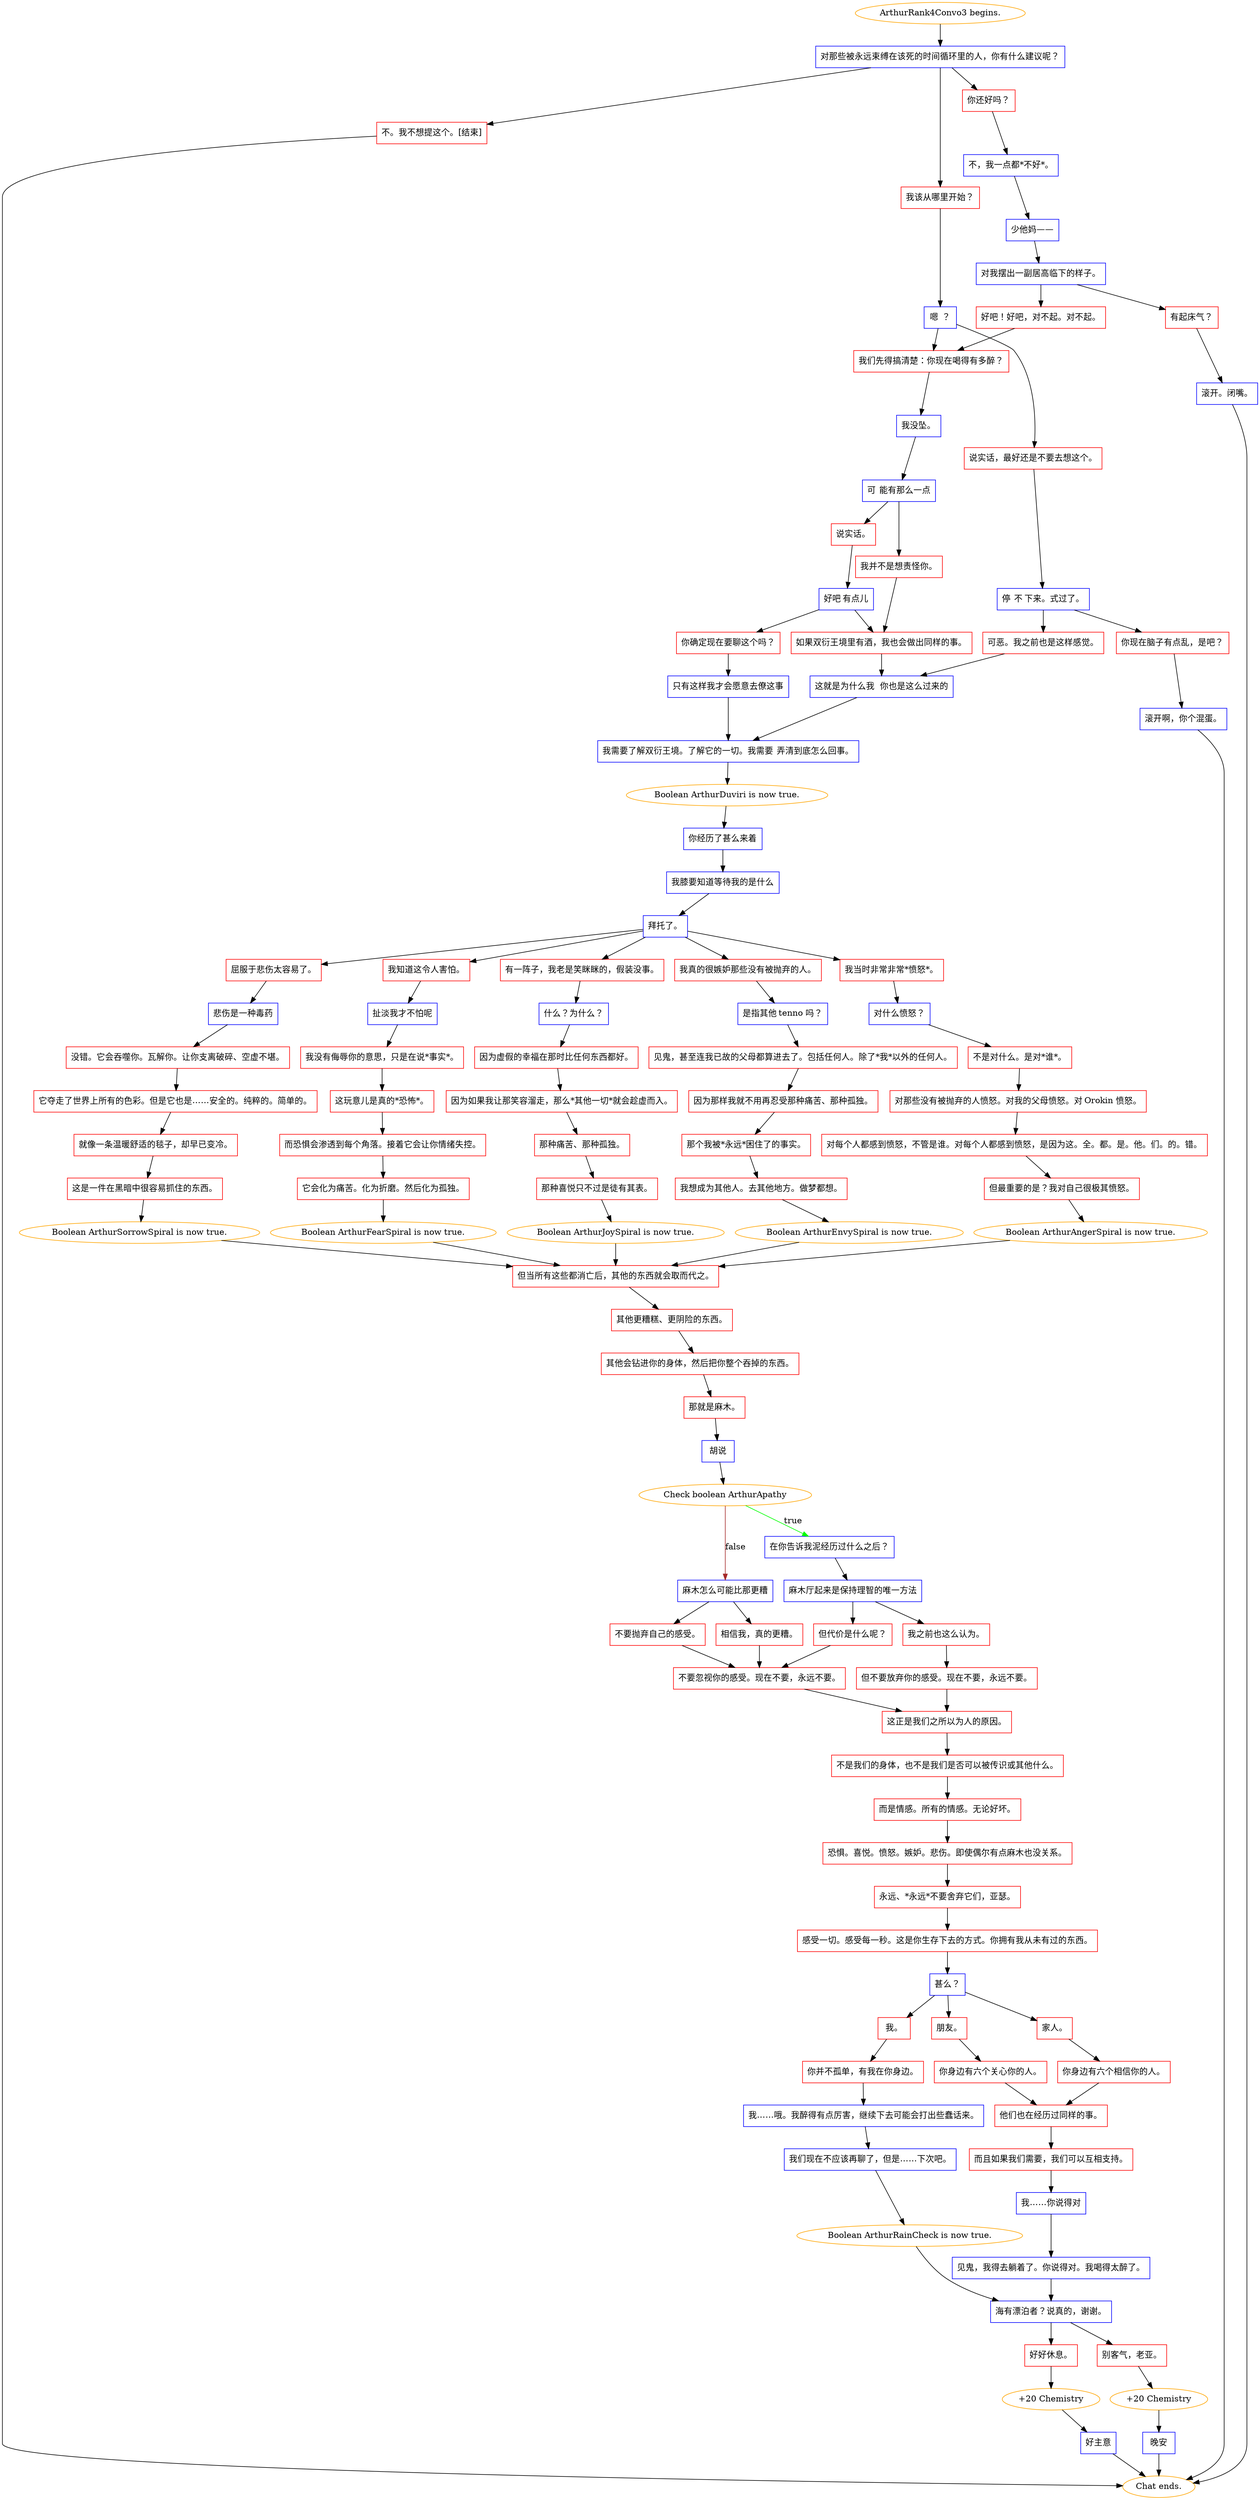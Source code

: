 digraph {
	"ArthurRank4Convo3 begins." [color=orange];
		"ArthurRank4Convo3 begins." -> j189434217;
	j189434217 [label="对那些被永远束缚在该死的时间循环里的人，你有什么建议呢？",shape=box,color=blue];
		j189434217 -> j3805921035;
		j189434217 -> j2755622630;
		j189434217 -> j2685468228;
	j3805921035 [label="你还好吗？",shape=box,color=red];
		j3805921035 -> j2260754808;
	j2755622630 [label="我该从哪里开始？",shape=box,color=red];
		j2755622630 -> j3741030564;
	j2685468228 [label="不。我不想提这个。[结束]",shape=box,color=red];
		j2685468228 -> "Chat ends.";
	j2260754808 [label="不，我一点都*不好*。",shape=box,color=blue];
		j2260754808 -> j3784077628;
	j3741030564 [label="嗯  ？",shape=box,color=blue];
		j3741030564 -> j340590938;
		j3741030564 -> j3254866922;
	"Chat ends." [color=orange];
	j3784077628 [label="少他妈——",shape=box,color=blue];
		j3784077628 -> j1985065797;
	j340590938 [label="我们先得搞清楚：你现在喝得有多醉？",shape=box,color=red];
		j340590938 -> j1411215426;
	j3254866922 [label="说实话，最好还是不要去想这个。",shape=box,color=red];
		j3254866922 -> j687709727;
	j1985065797 [label="对我摆出一副居高临下的样子。",shape=box,color=blue];
		j1985065797 -> j2195335267;
		j1985065797 -> j1535257795;
	j1411215426 [label="我没坠。",shape=box,color=blue];
		j1411215426 -> j1397766332;
	j687709727 [label="停  不 下来。式过了。",shape=box,color=blue];
		j687709727 -> j2808652076;
		j687709727 -> j1589541905;
	j2195335267 [label="有起床气？",shape=box,color=red];
		j2195335267 -> j577176392;
	j1535257795 [label="好吧！好吧，对不起。对不起。",shape=box,color=red];
		j1535257795 -> j340590938;
	j1397766332 [label="可  能有那么一点",shape=box,color=blue];
		j1397766332 -> j1006677282;
		j1397766332 -> j2532853391;
	j2808652076 [label="可恶。我之前也是这样感觉。",shape=box,color=red];
		j2808652076 -> j1111133230;
	j1589541905 [label="你现在脑子有点乱，是吧？",shape=box,color=red];
		j1589541905 -> j4210211082;
	j577176392 [label="滚开。闭嘴。",shape=box,color=blue];
		j577176392 -> "Chat ends.";
	j1006677282 [label="说实话。",shape=box,color=red];
		j1006677282 -> j1715128649;
	j2532853391 [label="我并不是想责怪你。",shape=box,color=red];
		j2532853391 -> j4539591;
	j1111133230 [label="这就是为什么我   你也是这么过来的",shape=box,color=blue];
		j1111133230 -> j2680066122;
	j4210211082 [label="滚开啊，你个混蛋。",shape=box,color=blue];
		j4210211082 -> "Chat ends.";
	j1715128649 [label="好吧 有点儿",shape=box,color=blue];
		j1715128649 -> j3864051590;
		j1715128649 -> j4539591;
	j4539591 [label="如果双衍王境里有酒，我也会做出同样的事。",shape=box,color=red];
		j4539591 -> j1111133230;
	j2680066122 [label="我需要了解双衍王境。了解它的一切。我需要  弄清到底怎么回事。",shape=box,color=blue];
		j2680066122 -> j3899654687;
	j3864051590 [label="你确定现在要聊这个吗？",shape=box,color=red];
		j3864051590 -> j3707055297;
	j3899654687 [label="Boolean ArthurDuviri is now true.",color=orange];
		j3899654687 -> j269216506;
	j3707055297 [label="只有这样我才会愿意去僚这事",shape=box,color=blue];
		j3707055297 -> j2680066122;
	j269216506 [label="你经历了甚么来着",shape=box,color=blue];
		j269216506 -> j2917028728;
	j2917028728 [label="我膝要知道等待我的是什么",shape=box,color=blue];
		j2917028728 -> j3714418912;
	j3714418912 [label="拜托了。",shape=box,color=blue];
		j3714418912 -> j1730708622;
		j3714418912 -> j2120950840;
		j3714418912 -> j729756879;
		j3714418912 -> j2678205277;
		j3714418912 -> j2857421101;
	j1730708622 [label="我知道这令人害怕。",shape=box,color=red];
		j1730708622 -> j3990662734;
	j2120950840 [label="有一阵子，我老是笑眯眯的，假装没事。",shape=box,color=red];
		j2120950840 -> j3876128719;
	j729756879 [label="我真的很嫉妒那些没有被抛弃的人。",shape=box,color=red];
		j729756879 -> j1023929051;
	j2678205277 [label="我当时非常非常*愤怒*。",shape=box,color=red];
		j2678205277 -> j301793105;
	j2857421101 [label="屈服于悲伤太容易了。",shape=box,color=red];
		j2857421101 -> j3193409806;
	j3990662734 [label="扯淡我才不怕呢",shape=box,color=blue];
		j3990662734 -> j3784319431;
	j3876128719 [label="什么？为什么？",shape=box,color=blue];
		j3876128719 -> j553792210;
	j1023929051 [label="是指其他 tenno 吗？",shape=box,color=blue];
		j1023929051 -> j59230682;
	j301793105 [label="对什么愤怒？",shape=box,color=blue];
		j301793105 -> j3281942179;
	j3193409806 [label="悲伤是一种毒药",shape=box,color=blue];
		j3193409806 -> j1843001989;
	j3784319431 [label="我没有侮辱你的意思，只是在说*事实*。",shape=box,color=red];
		j3784319431 -> j974681335;
	j553792210 [label="因为虚假的幸福在那时比任何东西都好。",shape=box,color=red];
		j553792210 -> j2468472334;
	j59230682 [label="见鬼，甚至连我已故的父母都算进去了。包括任何人。除了*我*以外的任何人。",shape=box,color=red];
		j59230682 -> j2049901246;
	j3281942179 [label="不是对什么。是对*谁*。",shape=box,color=red];
		j3281942179 -> j4052824757;
	j1843001989 [label="没错。它会吞噬你。瓦解你。让你支离破碎、空虚不堪。",shape=box,color=red];
		j1843001989 -> j2645929984;
	j974681335 [label="这玩意儿是真的*恐怖*。",shape=box,color=red];
		j974681335 -> j1191454615;
	j2468472334 [label="因为如果我让那笑容溜走，那么*其他一切*就会趁虚而入。",shape=box,color=red];
		j2468472334 -> j160911972;
	j2049901246 [label="因为那样我就不用再忍受那种痛苦、那种孤独。",shape=box,color=red];
		j2049901246 -> j1796506663;
	j4052824757 [label="对那些没有被抛弃的人愤怒。对我的父母愤怒。对 Orokin 愤怒。",shape=box,color=red];
		j4052824757 -> j2220732411;
	j2645929984 [label="它夺走了世界上所有的色彩。但是它也是……安全的。纯粹的。简单的。",shape=box,color=red];
		j2645929984 -> j1823270503;
	j1191454615 [label="而恐惧会渗透到每个角落。接着它会让你情绪失控。",shape=box,color=red];
		j1191454615 -> j2333465553;
	j160911972 [label="那种痛苦、那种孤独。",shape=box,color=red];
		j160911972 -> j3506024819;
	j1796506663 [label="那个我被*永远*困住了的事实。",shape=box,color=red];
		j1796506663 -> j1046264914;
	j2220732411 [label="对每个人都感到愤怒，不管是谁。对每个人都感到愤怒，是因为这。全。都。是。他。们。的。错。",shape=box,color=red];
		j2220732411 -> j565457997;
	j1823270503 [label="就像一条温暖舒适的毯子，却早已变冷。",shape=box,color=red];
		j1823270503 -> j1011136880;
	j2333465553 [label="它会化为痛苦。化为折磨。然后化为孤独。",shape=box,color=red];
		j2333465553 -> j2942476065;
	j3506024819 [label="那种喜悦只不过是徒有其表。",shape=box,color=red];
		j3506024819 -> j1558227980;
	j1046264914 [label="我想成为其他人。去其他地方。做梦都想。",shape=box,color=red];
		j1046264914 -> j3067281402;
	j565457997 [label="但最重要的是？我对自己很极其愤怒。",shape=box,color=red];
		j565457997 -> j1838151640;
	j1011136880 [label="这是一件在黑暗中很容易抓住的东西。",shape=box,color=red];
		j1011136880 -> j3110690986;
	j2942476065 [label="Boolean ArthurFearSpiral is now true.",color=orange];
		j2942476065 -> j3610284415;
	j1558227980 [label="Boolean ArthurJoySpiral is now true.",color=orange];
		j1558227980 -> j3610284415;
	j3067281402 [label="Boolean ArthurEnvySpiral is now true.",color=orange];
		j3067281402 -> j3610284415;
	j1838151640 [label="Boolean ArthurAngerSpiral is now true.",color=orange];
		j1838151640 -> j3610284415;
	j3110690986 [label="Boolean ArthurSorrowSpiral is now true.",color=orange];
		j3110690986 -> j3610284415;
	j3610284415 [label="但当所有这些都消亡后，其他的东西就会取而代之。",shape=box,color=red];
		j3610284415 -> j629428457;
	j629428457 [label="其他更糟糕、更阴险的东西。",shape=box,color=red];
		j629428457 -> j2870071980;
	j2870071980 [label="其他会钻进你的身体，然后把你整个吞掉的东西。",shape=box,color=red];
		j2870071980 -> j3415409400;
	j3415409400 [label="那就是麻木。",shape=box,color=red];
		j3415409400 -> j2833405301;
	j2833405301 [label="胡说",shape=box,color=blue];
		j2833405301 -> j636424934;
	j636424934 [label="Check boolean ArthurApathy",color=orange];
		j636424934 -> j3246801651 [label=true,color=green];
		j636424934 -> j3160038378 [label=false,color=brown];
	j3246801651 [label="在你告诉我泥经历过什么之后？",shape=box,color=blue];
		j3246801651 -> j2597069130;
	j3160038378 [label="麻木怎么可能比那更糟",shape=box,color=blue];
		j3160038378 -> j3584618096;
		j3160038378 -> j3566188121;
	j2597069130 [label="麻木厅起来是保持理智的唯一方法",shape=box,color=blue];
		j2597069130 -> j4248352449;
		j2597069130 -> j1725784649;
	j3584618096 [label="相信我，真的更糟。",shape=box,color=red];
		j3584618096 -> j1350496334;
	j3566188121 [label="不要抛弃自己的感受。",shape=box,color=red];
		j3566188121 -> j1350496334;
	j4248352449 [label="我之前也这么认为。",shape=box,color=red];
		j4248352449 -> j1943467936;
	j1725784649 [label="但代价是什么呢？",shape=box,color=red];
		j1725784649 -> j1350496334;
	j1350496334 [label="不要忽视你的感受。现在不要，永远不要。",shape=box,color=red];
		j1350496334 -> j2922205863;
	j1943467936 [label="但不要放弃你的感受。现在不要，永远不要。",shape=box,color=red];
		j1943467936 -> j2922205863;
	j2922205863 [label="这正是我们之所以为人的原因。",shape=box,color=red];
		j2922205863 -> j276935022;
	j276935022 [label="不是我们的身体，也不是我们是否可以被传识或其他什么。",shape=box,color=red];
		j276935022 -> j741222239;
	j741222239 [label="而是情感。所有的情感。无论好坏。",shape=box,color=red];
		j741222239 -> j4291433619;
	j4291433619 [label="恐惧。喜悦。愤怒。嫉妒。悲伤。即使偶尔有点麻木也没关系。",shape=box,color=red];
		j4291433619 -> j1787486098;
	j1787486098 [label="永远、*永远*不要舍弃它们，亚瑟。",shape=box,color=red];
		j1787486098 -> j2293252214;
	j2293252214 [label="感受一切。感受每一秒。这是你生存下去的方式。你拥有我从未有过的东西。",shape=box,color=red];
		j2293252214 -> j2568396062;
	j2568396062 [label="甚么？",shape=box,color=blue];
		j2568396062 -> j4016901503;
		j2568396062 -> j911491118;
		j2568396062 -> j3525312656;
	j4016901503 [label="朋友。",shape=box,color=red];
		j4016901503 -> j993157198;
	j911491118 [label="家人。",shape=box,color=red];
		j911491118 -> j3024333190;
	j3525312656 [label="我。",shape=box,color=red];
		j3525312656 -> j494778674;
	j993157198 [label="你身边有六个关心你的人。",shape=box,color=red];
		j993157198 -> j4285176849;
	j3024333190 [label="你身边有六个相信你的人。",shape=box,color=red];
		j3024333190 -> j4285176849;
	j494778674 [label="你并不孤单，有我在你身边。",shape=box,color=red];
		j494778674 -> j451094510;
	j4285176849 [label="他们也在经历过同样的事。",shape=box,color=red];
		j4285176849 -> j254554803;
	j451094510 [label="我……哦。我醉得有点厉害，继续下去可能会打出些蠢话来。",shape=box,color=blue];
		j451094510 -> j2964593847;
	j254554803 [label="而且如果我们需要，我们可以互相支持。",shape=box,color=red];
		j254554803 -> j3109177810;
	j2964593847 [label="我们现在不应该再聊了，但是……下次吧。",shape=box,color=blue];
		j2964593847 -> j2230293699;
	j3109177810 [label="我……你说得对",shape=box,color=blue];
		j3109177810 -> j2030691315;
	j2230293699 [label="Boolean ArthurRainCheck is now true.",color=orange];
		j2230293699 -> j625501410;
	j2030691315 [label="见鬼，我得去躺着了。你说得对。我喝得太醉了。",shape=box,color=blue];
		j2030691315 -> j625501410;
	j625501410 [label="海有漂泊者？说真的，谢谢。",shape=box,color=blue];
		j625501410 -> j168985641;
		j625501410 -> j4288677265;
	j168985641 [label="别客气，老亚。",shape=box,color=red];
		j168985641 -> j3949011687;
	j4288677265 [label="好好休息。",shape=box,color=red];
		j4288677265 -> j1078725240;
	j3949011687 [label="+20 Chemistry",color=orange];
		j3949011687 -> j2999914341;
	j1078725240 [label="+20 Chemistry",color=orange];
		j1078725240 -> j2967100300;
	j2999914341 [label="晚安",shape=box,color=blue];
		j2999914341 -> "Chat ends.";
	j2967100300 [label="好主意",shape=box,color=blue];
		j2967100300 -> "Chat ends.";
}